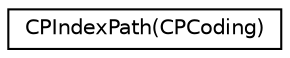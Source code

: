 digraph "Graphical Class Hierarchy"
{
  edge [fontname="Helvetica",fontsize="10",labelfontname="Helvetica",labelfontsize="10"];
  node [fontname="Helvetica",fontsize="10",shape=record];
  rankdir="LR";
  Node1 [label="CPIndexPath(CPCoding)",height=0.2,width=0.4,color="black", fillcolor="white", style="filled",URL="$category_c_p_index_path_07_c_p_coding_08.html"];
}
